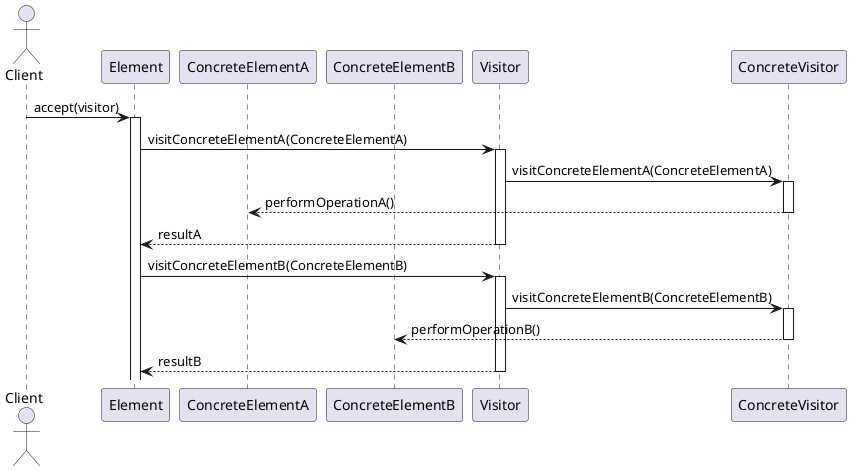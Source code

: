 @startuml VisitorPatternSequenceDiagram

actor Client
participant Element
participant ConcreteElementA
participant ConcreteElementB
participant Visitor
participant ConcreteVisitor

Client -> Element: accept(visitor)
activate Element

Element -> Visitor: visitConcreteElementA(ConcreteElementA)
activate Visitor

Visitor -> ConcreteVisitor: visitConcreteElementA(ConcreteElementA)
activate ConcreteVisitor
ConcreteVisitor --> ConcreteElementA: performOperationA()
deactivate ConcreteVisitor
Visitor --> Element: resultA
deactivate Visitor

Element -> Visitor: visitConcreteElementB(ConcreteElementB)
activate Visitor

Visitor -> ConcreteVisitor: visitConcreteElementB(ConcreteElementB)
activate ConcreteVisitor
ConcreteVisitor --> ConcreteElementB: performOperationB()
deactivate ConcreteVisitor
Visitor --> Element: resultB
deactivate Visitor

@enduml
